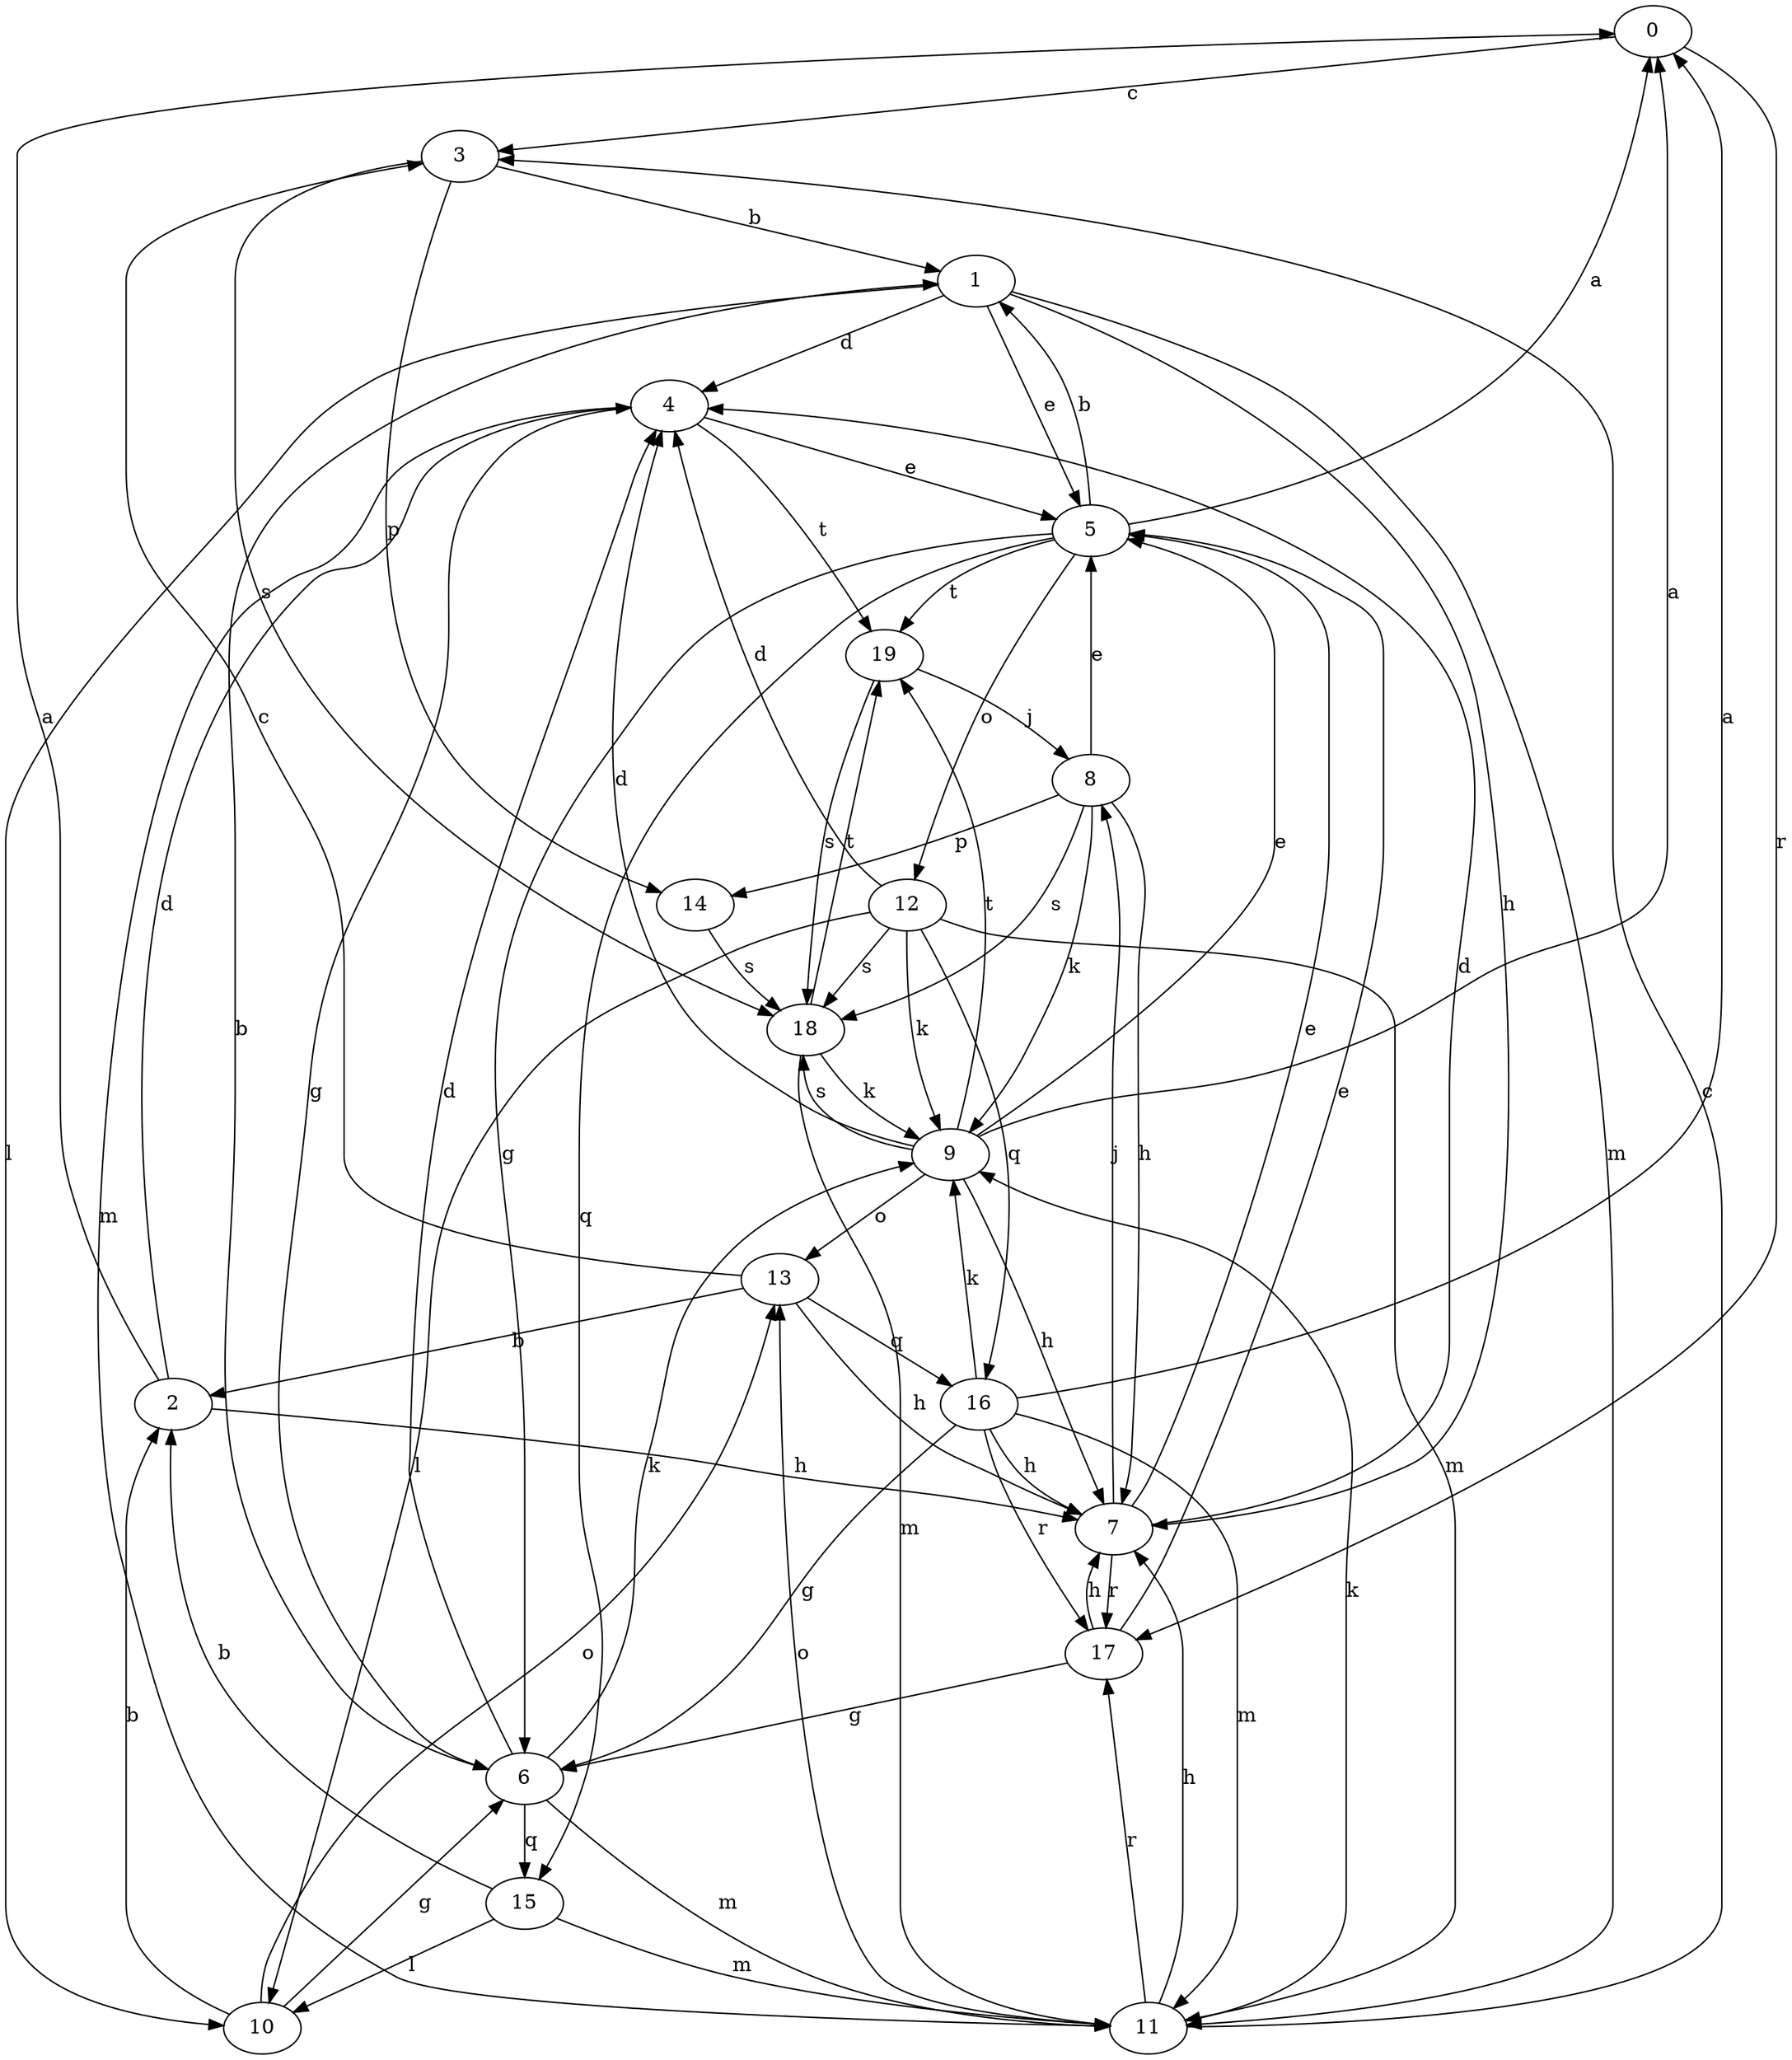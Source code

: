 strict digraph  {
0;
1;
2;
3;
4;
5;
6;
7;
8;
9;
10;
11;
12;
13;
14;
15;
16;
17;
18;
19;
0 -> 3  [label=c];
0 -> 17  [label=r];
1 -> 4  [label=d];
1 -> 5  [label=e];
1 -> 7  [label=h];
1 -> 10  [label=l];
1 -> 11  [label=m];
2 -> 0  [label=a];
2 -> 4  [label=d];
2 -> 7  [label=h];
3 -> 1  [label=b];
3 -> 14  [label=p];
3 -> 18  [label=s];
4 -> 5  [label=e];
4 -> 6  [label=g];
4 -> 11  [label=m];
4 -> 19  [label=t];
5 -> 0  [label=a];
5 -> 1  [label=b];
5 -> 6  [label=g];
5 -> 12  [label=o];
5 -> 15  [label=q];
5 -> 19  [label=t];
6 -> 1  [label=b];
6 -> 4  [label=d];
6 -> 9  [label=k];
6 -> 11  [label=m];
6 -> 15  [label=q];
7 -> 4  [label=d];
7 -> 5  [label=e];
7 -> 8  [label=j];
7 -> 17  [label=r];
8 -> 5  [label=e];
8 -> 7  [label=h];
8 -> 9  [label=k];
8 -> 14  [label=p];
8 -> 18  [label=s];
9 -> 0  [label=a];
9 -> 4  [label=d];
9 -> 5  [label=e];
9 -> 7  [label=h];
9 -> 13  [label=o];
9 -> 18  [label=s];
9 -> 19  [label=t];
10 -> 2  [label=b];
10 -> 6  [label=g];
10 -> 13  [label=o];
11 -> 3  [label=c];
11 -> 7  [label=h];
11 -> 9  [label=k];
11 -> 13  [label=o];
11 -> 17  [label=r];
12 -> 4  [label=d];
12 -> 9  [label=k];
12 -> 10  [label=l];
12 -> 11  [label=m];
12 -> 16  [label=q];
12 -> 18  [label=s];
13 -> 2  [label=b];
13 -> 3  [label=c];
13 -> 7  [label=h];
13 -> 16  [label=q];
14 -> 18  [label=s];
15 -> 2  [label=b];
15 -> 10  [label=l];
15 -> 11  [label=m];
16 -> 0  [label=a];
16 -> 6  [label=g];
16 -> 7  [label=h];
16 -> 9  [label=k];
16 -> 11  [label=m];
16 -> 17  [label=r];
17 -> 5  [label=e];
17 -> 6  [label=g];
17 -> 7  [label=h];
18 -> 9  [label=k];
18 -> 11  [label=m];
18 -> 19  [label=t];
19 -> 8  [label=j];
19 -> 18  [label=s];
}
